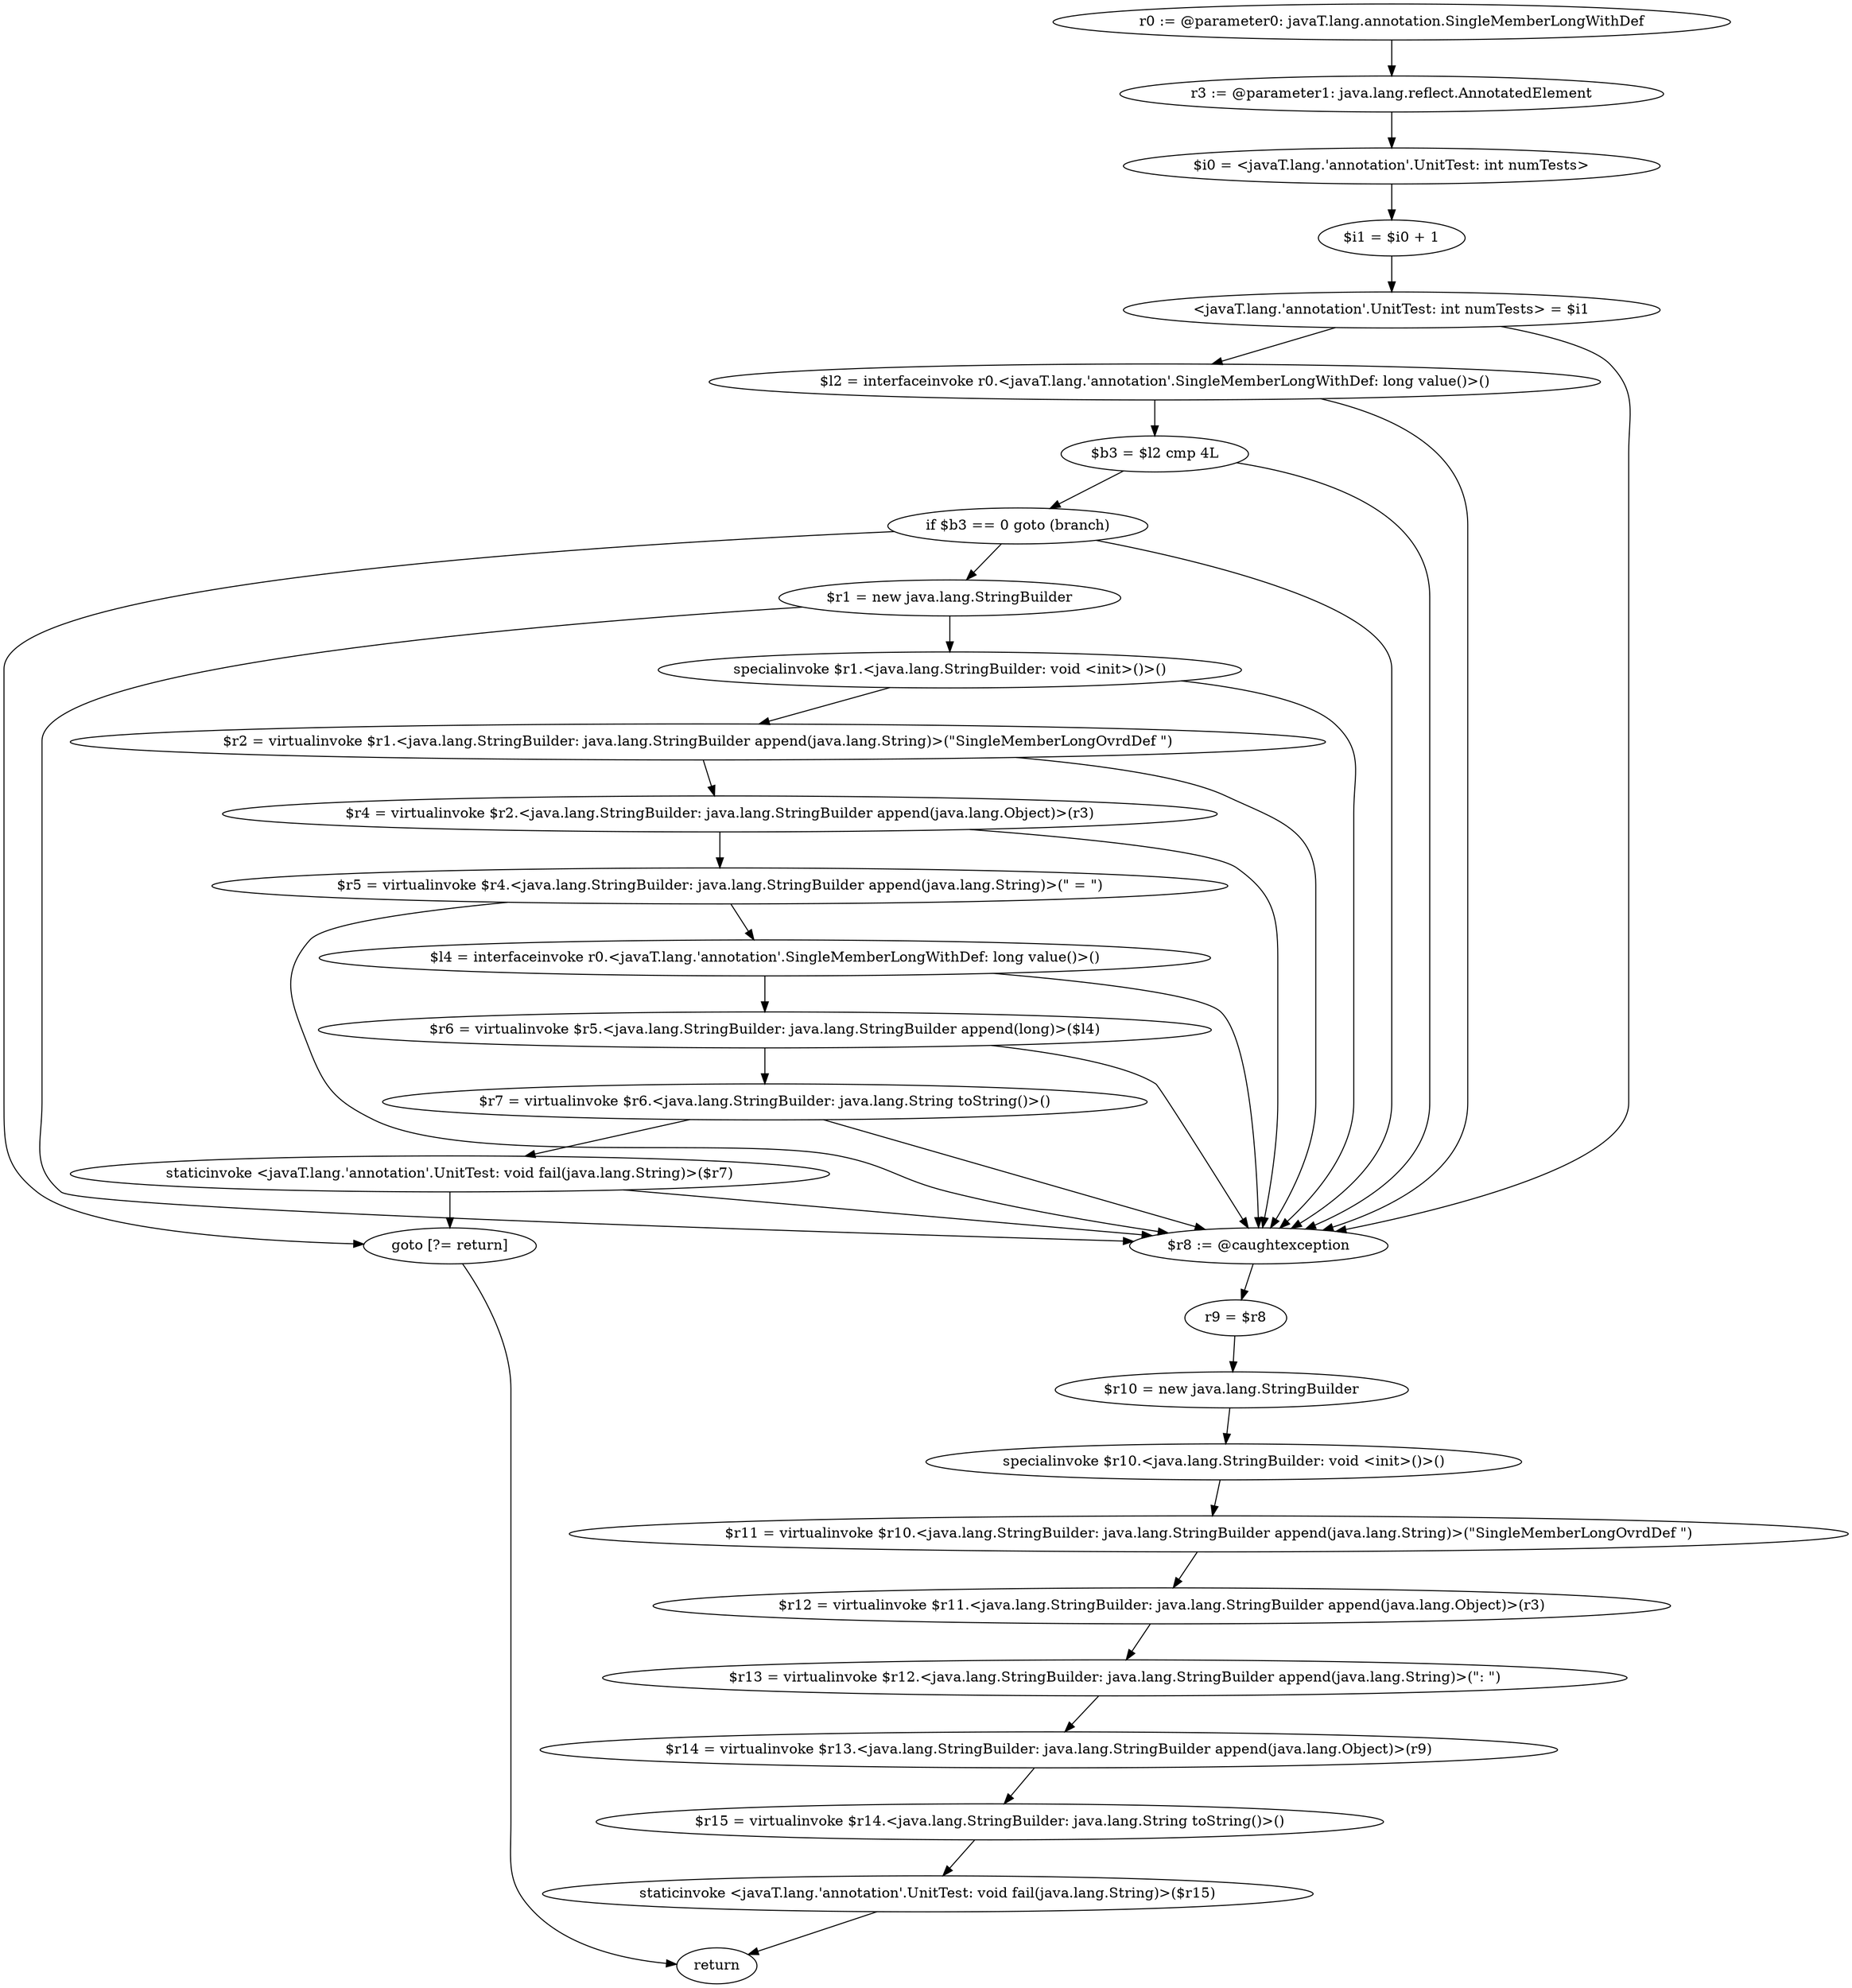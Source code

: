 digraph "unitGraph" {
    "r0 := @parameter0: javaT.lang.annotation.SingleMemberLongWithDef"
    "r3 := @parameter1: java.lang.reflect.AnnotatedElement"
    "$i0 = <javaT.lang.'annotation'.UnitTest: int numTests>"
    "$i1 = $i0 + 1"
    "<javaT.lang.'annotation'.UnitTest: int numTests> = $i1"
    "$l2 = interfaceinvoke r0.<javaT.lang.'annotation'.SingleMemberLongWithDef: long value()>()"
    "$b3 = $l2 cmp 4L"
    "if $b3 == 0 goto (branch)"
    "$r1 = new java.lang.StringBuilder"
    "specialinvoke $r1.<java.lang.StringBuilder: void <init>()>()"
    "$r2 = virtualinvoke $r1.<java.lang.StringBuilder: java.lang.StringBuilder append(java.lang.String)>(\"SingleMemberLongOvrdDef \")"
    "$r4 = virtualinvoke $r2.<java.lang.StringBuilder: java.lang.StringBuilder append(java.lang.Object)>(r3)"
    "$r5 = virtualinvoke $r4.<java.lang.StringBuilder: java.lang.StringBuilder append(java.lang.String)>(\" = \")"
    "$l4 = interfaceinvoke r0.<javaT.lang.'annotation'.SingleMemberLongWithDef: long value()>()"
    "$r6 = virtualinvoke $r5.<java.lang.StringBuilder: java.lang.StringBuilder append(long)>($l4)"
    "$r7 = virtualinvoke $r6.<java.lang.StringBuilder: java.lang.String toString()>()"
    "staticinvoke <javaT.lang.'annotation'.UnitTest: void fail(java.lang.String)>($r7)"
    "goto [?= return]"
    "$r8 := @caughtexception"
    "r9 = $r8"
    "$r10 = new java.lang.StringBuilder"
    "specialinvoke $r10.<java.lang.StringBuilder: void <init>()>()"
    "$r11 = virtualinvoke $r10.<java.lang.StringBuilder: java.lang.StringBuilder append(java.lang.String)>(\"SingleMemberLongOvrdDef \")"
    "$r12 = virtualinvoke $r11.<java.lang.StringBuilder: java.lang.StringBuilder append(java.lang.Object)>(r3)"
    "$r13 = virtualinvoke $r12.<java.lang.StringBuilder: java.lang.StringBuilder append(java.lang.String)>(\": \")"
    "$r14 = virtualinvoke $r13.<java.lang.StringBuilder: java.lang.StringBuilder append(java.lang.Object)>(r9)"
    "$r15 = virtualinvoke $r14.<java.lang.StringBuilder: java.lang.String toString()>()"
    "staticinvoke <javaT.lang.'annotation'.UnitTest: void fail(java.lang.String)>($r15)"
    "return"
    "r0 := @parameter0: javaT.lang.annotation.SingleMemberLongWithDef"->"r3 := @parameter1: java.lang.reflect.AnnotatedElement";
    "r3 := @parameter1: java.lang.reflect.AnnotatedElement"->"$i0 = <javaT.lang.'annotation'.UnitTest: int numTests>";
    "$i0 = <javaT.lang.'annotation'.UnitTest: int numTests>"->"$i1 = $i0 + 1";
    "$i1 = $i0 + 1"->"<javaT.lang.'annotation'.UnitTest: int numTests> = $i1";
    "<javaT.lang.'annotation'.UnitTest: int numTests> = $i1"->"$l2 = interfaceinvoke r0.<javaT.lang.'annotation'.SingleMemberLongWithDef: long value()>()";
    "<javaT.lang.'annotation'.UnitTest: int numTests> = $i1"->"$r8 := @caughtexception";
    "$l2 = interfaceinvoke r0.<javaT.lang.'annotation'.SingleMemberLongWithDef: long value()>()"->"$b3 = $l2 cmp 4L";
    "$l2 = interfaceinvoke r0.<javaT.lang.'annotation'.SingleMemberLongWithDef: long value()>()"->"$r8 := @caughtexception";
    "$b3 = $l2 cmp 4L"->"if $b3 == 0 goto (branch)";
    "$b3 = $l2 cmp 4L"->"$r8 := @caughtexception";
    "if $b3 == 0 goto (branch)"->"$r1 = new java.lang.StringBuilder";
    "if $b3 == 0 goto (branch)"->"goto [?= return]";
    "if $b3 == 0 goto (branch)"->"$r8 := @caughtexception";
    "$r1 = new java.lang.StringBuilder"->"specialinvoke $r1.<java.lang.StringBuilder: void <init>()>()";
    "$r1 = new java.lang.StringBuilder"->"$r8 := @caughtexception";
    "specialinvoke $r1.<java.lang.StringBuilder: void <init>()>()"->"$r2 = virtualinvoke $r1.<java.lang.StringBuilder: java.lang.StringBuilder append(java.lang.String)>(\"SingleMemberLongOvrdDef \")";
    "specialinvoke $r1.<java.lang.StringBuilder: void <init>()>()"->"$r8 := @caughtexception";
    "$r2 = virtualinvoke $r1.<java.lang.StringBuilder: java.lang.StringBuilder append(java.lang.String)>(\"SingleMemberLongOvrdDef \")"->"$r4 = virtualinvoke $r2.<java.lang.StringBuilder: java.lang.StringBuilder append(java.lang.Object)>(r3)";
    "$r2 = virtualinvoke $r1.<java.lang.StringBuilder: java.lang.StringBuilder append(java.lang.String)>(\"SingleMemberLongOvrdDef \")"->"$r8 := @caughtexception";
    "$r4 = virtualinvoke $r2.<java.lang.StringBuilder: java.lang.StringBuilder append(java.lang.Object)>(r3)"->"$r5 = virtualinvoke $r4.<java.lang.StringBuilder: java.lang.StringBuilder append(java.lang.String)>(\" = \")";
    "$r4 = virtualinvoke $r2.<java.lang.StringBuilder: java.lang.StringBuilder append(java.lang.Object)>(r3)"->"$r8 := @caughtexception";
    "$r5 = virtualinvoke $r4.<java.lang.StringBuilder: java.lang.StringBuilder append(java.lang.String)>(\" = \")"->"$l4 = interfaceinvoke r0.<javaT.lang.'annotation'.SingleMemberLongWithDef: long value()>()";
    "$r5 = virtualinvoke $r4.<java.lang.StringBuilder: java.lang.StringBuilder append(java.lang.String)>(\" = \")"->"$r8 := @caughtexception";
    "$l4 = interfaceinvoke r0.<javaT.lang.'annotation'.SingleMemberLongWithDef: long value()>()"->"$r6 = virtualinvoke $r5.<java.lang.StringBuilder: java.lang.StringBuilder append(long)>($l4)";
    "$l4 = interfaceinvoke r0.<javaT.lang.'annotation'.SingleMemberLongWithDef: long value()>()"->"$r8 := @caughtexception";
    "$r6 = virtualinvoke $r5.<java.lang.StringBuilder: java.lang.StringBuilder append(long)>($l4)"->"$r7 = virtualinvoke $r6.<java.lang.StringBuilder: java.lang.String toString()>()";
    "$r6 = virtualinvoke $r5.<java.lang.StringBuilder: java.lang.StringBuilder append(long)>($l4)"->"$r8 := @caughtexception";
    "$r7 = virtualinvoke $r6.<java.lang.StringBuilder: java.lang.String toString()>()"->"staticinvoke <javaT.lang.'annotation'.UnitTest: void fail(java.lang.String)>($r7)";
    "$r7 = virtualinvoke $r6.<java.lang.StringBuilder: java.lang.String toString()>()"->"$r8 := @caughtexception";
    "staticinvoke <javaT.lang.'annotation'.UnitTest: void fail(java.lang.String)>($r7)"->"goto [?= return]";
    "staticinvoke <javaT.lang.'annotation'.UnitTest: void fail(java.lang.String)>($r7)"->"$r8 := @caughtexception";
    "goto [?= return]"->"return";
    "$r8 := @caughtexception"->"r9 = $r8";
    "r9 = $r8"->"$r10 = new java.lang.StringBuilder";
    "$r10 = new java.lang.StringBuilder"->"specialinvoke $r10.<java.lang.StringBuilder: void <init>()>()";
    "specialinvoke $r10.<java.lang.StringBuilder: void <init>()>()"->"$r11 = virtualinvoke $r10.<java.lang.StringBuilder: java.lang.StringBuilder append(java.lang.String)>(\"SingleMemberLongOvrdDef \")";
    "$r11 = virtualinvoke $r10.<java.lang.StringBuilder: java.lang.StringBuilder append(java.lang.String)>(\"SingleMemberLongOvrdDef \")"->"$r12 = virtualinvoke $r11.<java.lang.StringBuilder: java.lang.StringBuilder append(java.lang.Object)>(r3)";
    "$r12 = virtualinvoke $r11.<java.lang.StringBuilder: java.lang.StringBuilder append(java.lang.Object)>(r3)"->"$r13 = virtualinvoke $r12.<java.lang.StringBuilder: java.lang.StringBuilder append(java.lang.String)>(\": \")";
    "$r13 = virtualinvoke $r12.<java.lang.StringBuilder: java.lang.StringBuilder append(java.lang.String)>(\": \")"->"$r14 = virtualinvoke $r13.<java.lang.StringBuilder: java.lang.StringBuilder append(java.lang.Object)>(r9)";
    "$r14 = virtualinvoke $r13.<java.lang.StringBuilder: java.lang.StringBuilder append(java.lang.Object)>(r9)"->"$r15 = virtualinvoke $r14.<java.lang.StringBuilder: java.lang.String toString()>()";
    "$r15 = virtualinvoke $r14.<java.lang.StringBuilder: java.lang.String toString()>()"->"staticinvoke <javaT.lang.'annotation'.UnitTest: void fail(java.lang.String)>($r15)";
    "staticinvoke <javaT.lang.'annotation'.UnitTest: void fail(java.lang.String)>($r15)"->"return";
}
